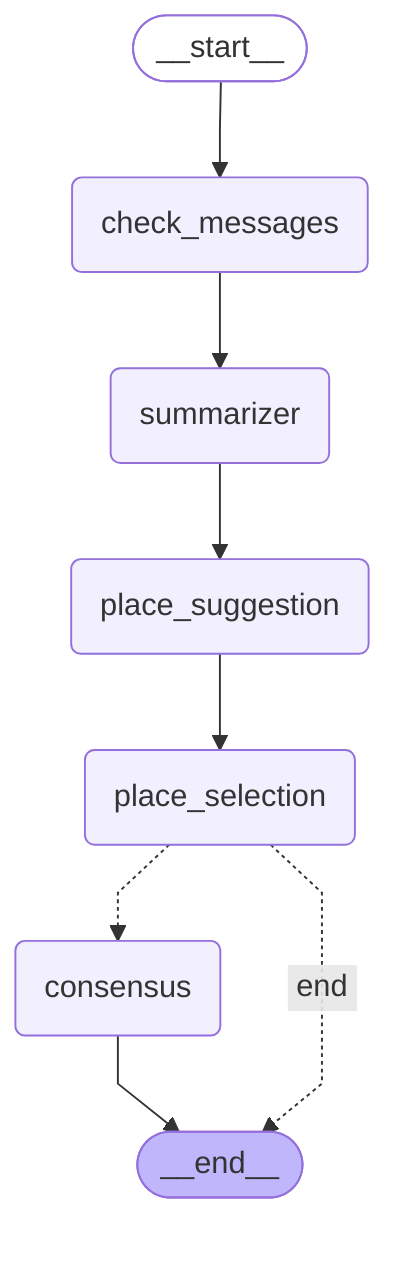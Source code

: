 %%{init: {'flowchart': {'curve': 'linear'}}}%%
graph TD;
	__start__([<p>__start__</p>]):::first
	check_messages(check_messages)
	summarizer(summarizer)
	place_suggestion(place_suggestion)
	place_selection(place_selection)
	consensus(consensus)
	__end__([<p>__end__</p>]):::last
	__start__ --> check_messages;
	check_messages --> summarizer;
	consensus --> __end__;
	place_suggestion --> place_selection;
	summarizer --> place_suggestion;
	place_selection -.-> consensus;
	place_selection -. &nbsp;end&nbsp; .-> __end__;
	classDef default fill:#f2f0ff,line-height:1.2
	classDef first fill-opacity:0
	classDef last fill:#bfb6fc